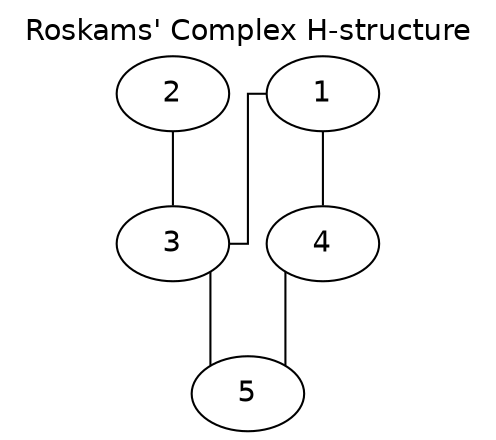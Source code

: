 digraph to_dot {
	graph [URL="http://tsdye.github.io/harris-matrix/",
		bgcolor=transparent,
		colorscheme="",
		dpi="",
		fontcolor="/x11/black",
		fontname=helvetica,
		fontsize=14,
		label="Roskams' Complex H-structure",
		labelloc=t,
		margin="",
		page="",
		ratio="",
		size="",
		splines=ortho,
		style=""
	];
	1	 [color="/x11/black",
		fillcolor="/x11/white",
		fontcolor="/x11/black",
		fontname=helvetica,
		fontsize=14,
		label=1,
		style=filled];
	3	 [color="/x11/black",
		fillcolor="/x11/white",
		fontcolor="/x11/black",
		fontname=helvetica,
		fontsize=14,
		label=3,
		style=filled];
	1 -> 3	 [arrowhead=none,
		color="/x11/black",
		fontcolor="/x11/black",
		fontname=helvetica,
		fontsize=14,
		style=solid];
	4	 [color="/x11/black",
		fillcolor="/x11/white",
		fontcolor="/x11/black",
		fontname=helvetica,
		fontsize=14,
		label=4,
		style=filled];
	1 -> 4	 [arrowhead=none,
		color="/x11/black",
		fontcolor="/x11/black",
		fontname=helvetica,
		fontsize=14,
		style=solid];
	2	 [color="/x11/black",
		fillcolor="/x11/white",
		fontcolor="/x11/black",
		fontname=helvetica,
		fontsize=14,
		label=2,
		style=filled];
	2 -> 3	 [arrowhead=none,
		color="/x11/black",
		fontcolor="/x11/black",
		fontname=helvetica,
		fontsize=14,
		style=solid];
	5	 [color="/x11/black",
		fillcolor="/x11/white",
		fontcolor="/x11/black",
		fontname=helvetica,
		fontsize=14,
		label=5,
		style=filled];
	3 -> 5	 [arrowhead=none,
		color="/x11/black",
		fontcolor="/x11/black",
		fontname=helvetica,
		fontsize=14,
		style=solid];
	4 -> 5	 [arrowhead=none,
		color="/x11/black",
		fontcolor="/x11/black",
		fontname=helvetica,
		fontsize=14,
		style=solid];
}
